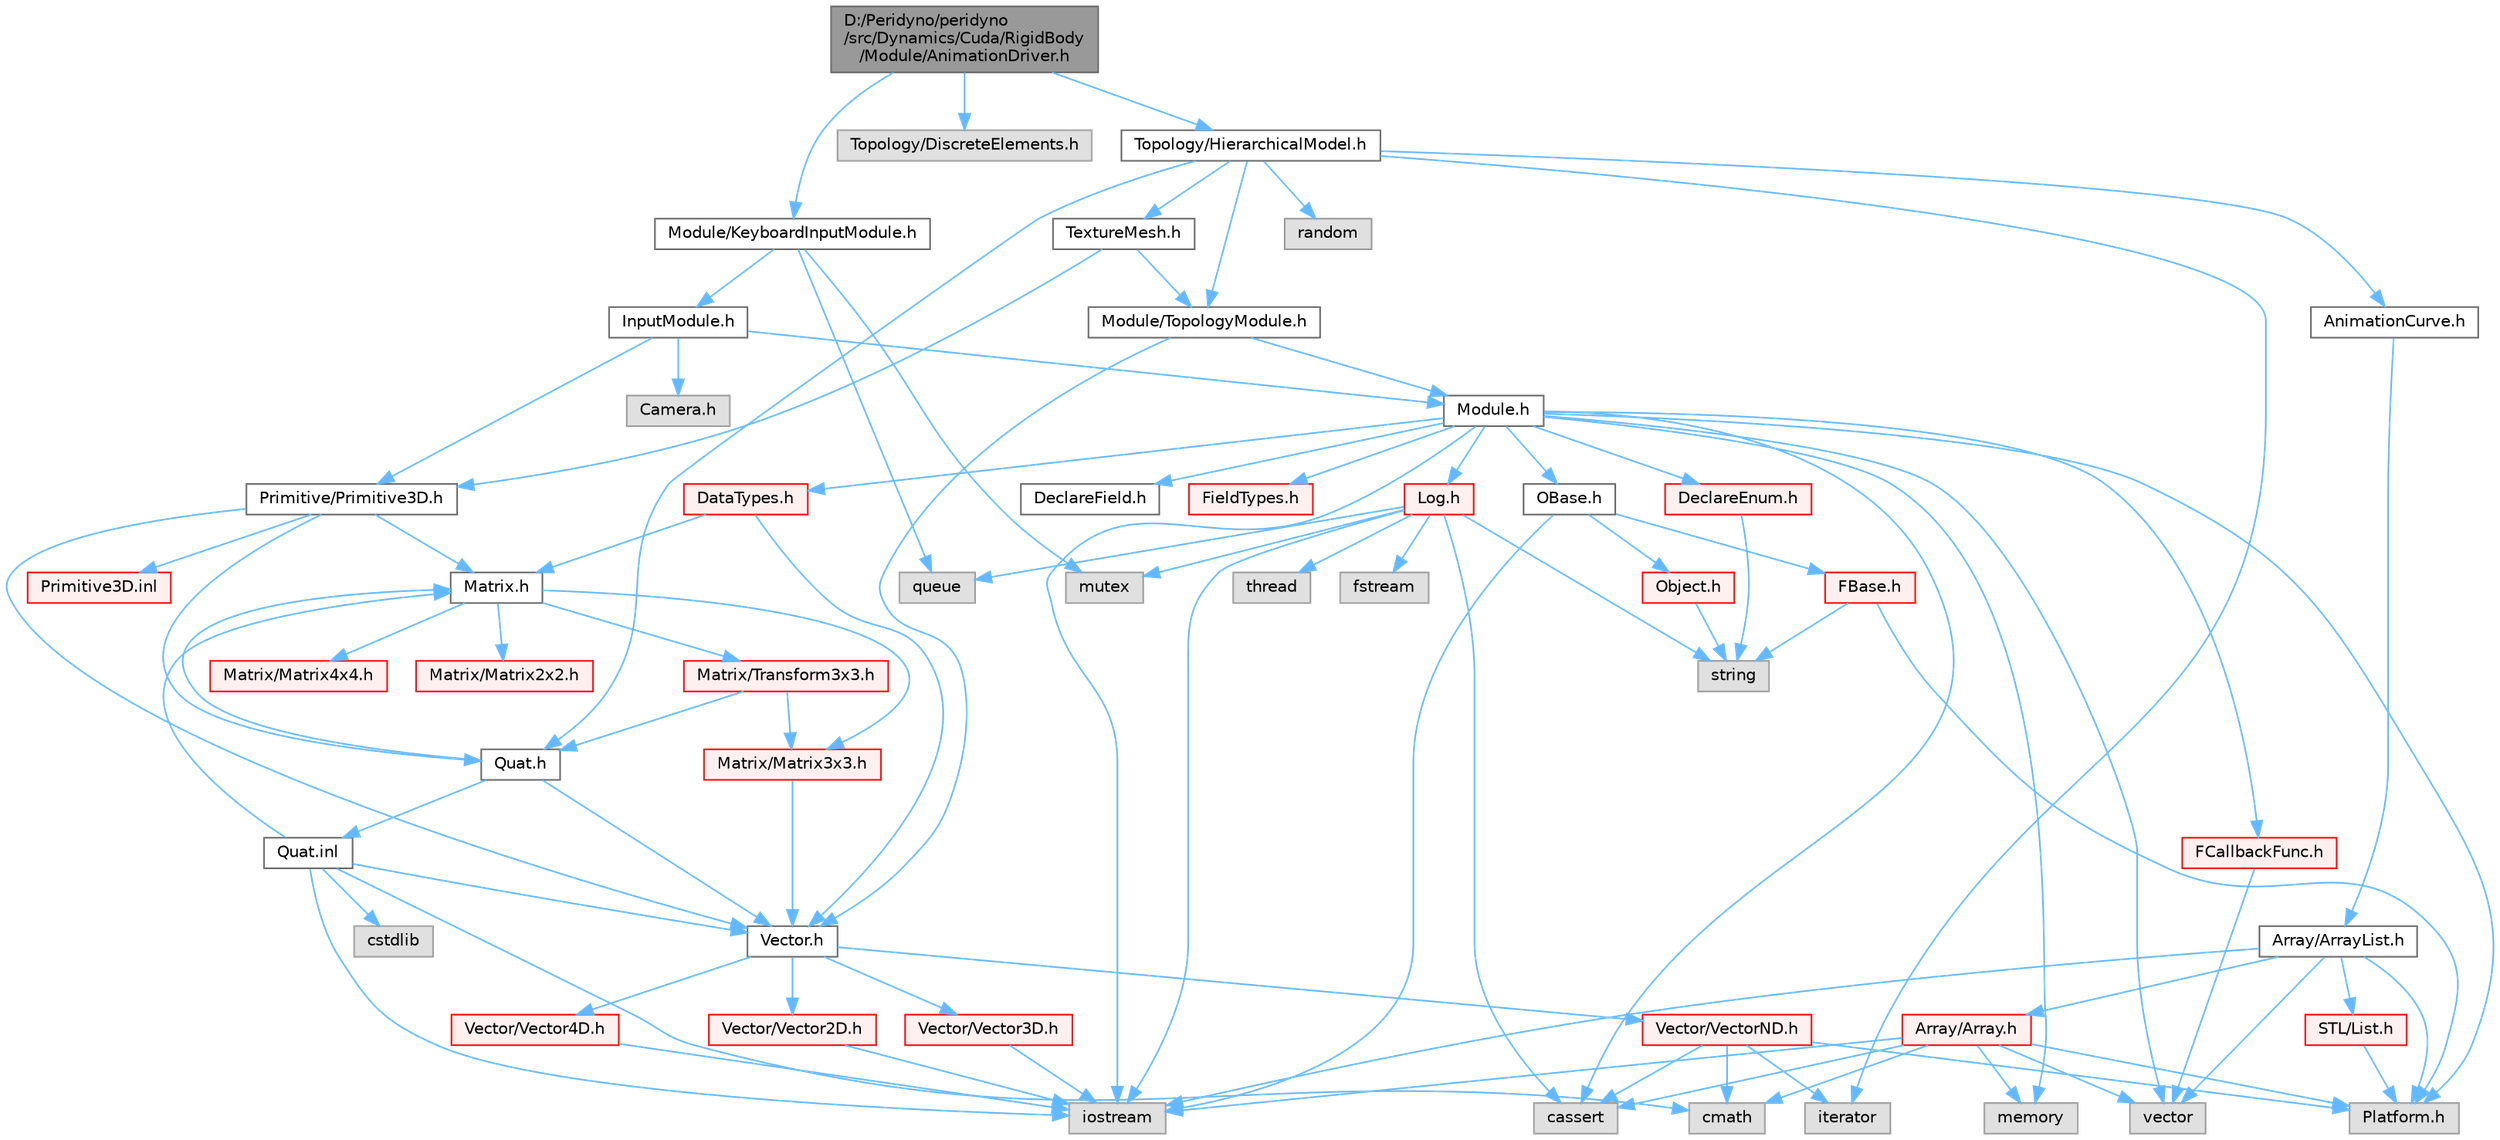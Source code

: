digraph "D:/Peridyno/peridyno/src/Dynamics/Cuda/RigidBody/Module/AnimationDriver.h"
{
 // LATEX_PDF_SIZE
  bgcolor="transparent";
  edge [fontname=Helvetica,fontsize=10,labelfontname=Helvetica,labelfontsize=10];
  node [fontname=Helvetica,fontsize=10,shape=box,height=0.2,width=0.4];
  Node1 [id="Node000001",label="D:/Peridyno/peridyno\l/src/Dynamics/Cuda/RigidBody\l/Module/AnimationDriver.h",height=0.2,width=0.4,color="gray40", fillcolor="grey60", style="filled", fontcolor="black",tooltip=" "];
  Node1 -> Node2 [id="edge1_Node000001_Node000002",color="steelblue1",style="solid",tooltip=" "];
  Node2 [id="Node000002",label="Module/KeyboardInputModule.h",height=0.2,width=0.4,color="grey40", fillcolor="white", style="filled",URL="$_keyboard_input_module_8h.html",tooltip=" "];
  Node2 -> Node3 [id="edge2_Node000002_Node000003",color="steelblue1",style="solid",tooltip=" "];
  Node3 [id="Node000003",label="InputModule.h",height=0.2,width=0.4,color="grey40", fillcolor="white", style="filled",URL="$_input_module_8h.html",tooltip=" "];
  Node3 -> Node4 [id="edge3_Node000003_Node000004",color="steelblue1",style="solid",tooltip=" "];
  Node4 [id="Node000004",label="Module.h",height=0.2,width=0.4,color="grey40", fillcolor="white", style="filled",URL="$_module_8h.html",tooltip=" "];
  Node4 -> Node5 [id="edge4_Node000004_Node000005",color="steelblue1",style="solid",tooltip=" "];
  Node5 [id="Node000005",label="Platform.h",height=0.2,width=0.4,color="grey60", fillcolor="#E0E0E0", style="filled",tooltip=" "];
  Node4 -> Node6 [id="edge5_Node000004_Node000006",color="steelblue1",style="solid",tooltip=" "];
  Node6 [id="Node000006",label="memory",height=0.2,width=0.4,color="grey60", fillcolor="#E0E0E0", style="filled",tooltip=" "];
  Node4 -> Node7 [id="edge6_Node000004_Node000007",color="steelblue1",style="solid",tooltip=" "];
  Node7 [id="Node000007",label="vector",height=0.2,width=0.4,color="grey60", fillcolor="#E0E0E0", style="filled",tooltip=" "];
  Node4 -> Node8 [id="edge7_Node000004_Node000008",color="steelblue1",style="solid",tooltip=" "];
  Node8 [id="Node000008",label="cassert",height=0.2,width=0.4,color="grey60", fillcolor="#E0E0E0", style="filled",tooltip=" "];
  Node4 -> Node9 [id="edge8_Node000004_Node000009",color="steelblue1",style="solid",tooltip=" "];
  Node9 [id="Node000009",label="iostream",height=0.2,width=0.4,color="grey60", fillcolor="#E0E0E0", style="filled",tooltip=" "];
  Node4 -> Node10 [id="edge9_Node000004_Node000010",color="steelblue1",style="solid",tooltip=" "];
  Node10 [id="Node000010",label="OBase.h",height=0.2,width=0.4,color="grey40", fillcolor="white", style="filled",URL="$_o_base_8h.html",tooltip=" "];
  Node10 -> Node9 [id="edge10_Node000010_Node000009",color="steelblue1",style="solid",tooltip=" "];
  Node10 -> Node11 [id="edge11_Node000010_Node000011",color="steelblue1",style="solid",tooltip=" "];
  Node11 [id="Node000011",label="FBase.h",height=0.2,width=0.4,color="red", fillcolor="#FFF0F0", style="filled",URL="$_f_base_8h.html",tooltip=" "];
  Node11 -> Node5 [id="edge12_Node000011_Node000005",color="steelblue1",style="solid",tooltip=" "];
  Node11 -> Node14 [id="edge13_Node000011_Node000014",color="steelblue1",style="solid",tooltip=" "];
  Node14 [id="Node000014",label="string",height=0.2,width=0.4,color="grey60", fillcolor="#E0E0E0", style="filled",tooltip=" "];
  Node10 -> Node17 [id="edge14_Node000010_Node000017",color="steelblue1",style="solid",tooltip=" "];
  Node17 [id="Node000017",label="Object.h",height=0.2,width=0.4,color="red", fillcolor="#FFF0F0", style="filled",URL="$_object_8h.html",tooltip=" "];
  Node17 -> Node14 [id="edge15_Node000017_Node000014",color="steelblue1",style="solid",tooltip=" "];
  Node4 -> Node20 [id="edge16_Node000004_Node000020",color="steelblue1",style="solid",tooltip=" "];
  Node20 [id="Node000020",label="Log.h",height=0.2,width=0.4,color="red", fillcolor="#FFF0F0", style="filled",URL="$_log_8h.html",tooltip=" "];
  Node20 -> Node21 [id="edge17_Node000020_Node000021",color="steelblue1",style="solid",tooltip=" "];
  Node21 [id="Node000021",label="mutex",height=0.2,width=0.4,color="grey60", fillcolor="#E0E0E0", style="filled",tooltip=" "];
  Node20 -> Node22 [id="edge18_Node000020_Node000022",color="steelblue1",style="solid",tooltip=" "];
  Node22 [id="Node000022",label="thread",height=0.2,width=0.4,color="grey60", fillcolor="#E0E0E0", style="filled",tooltip=" "];
  Node20 -> Node14 [id="edge19_Node000020_Node000014",color="steelblue1",style="solid",tooltip=" "];
  Node20 -> Node23 [id="edge20_Node000020_Node000023",color="steelblue1",style="solid",tooltip=" "];
  Node23 [id="Node000023",label="fstream",height=0.2,width=0.4,color="grey60", fillcolor="#E0E0E0", style="filled",tooltip=" "];
  Node20 -> Node9 [id="edge21_Node000020_Node000009",color="steelblue1",style="solid",tooltip=" "];
  Node20 -> Node25 [id="edge22_Node000020_Node000025",color="steelblue1",style="solid",tooltip=" "];
  Node25 [id="Node000025",label="queue",height=0.2,width=0.4,color="grey60", fillcolor="#E0E0E0", style="filled",tooltip=" "];
  Node20 -> Node8 [id="edge23_Node000020_Node000008",color="steelblue1",style="solid",tooltip=" "];
  Node4 -> Node29 [id="edge24_Node000004_Node000029",color="steelblue1",style="solid",tooltip=" "];
  Node29 [id="Node000029",label="DataTypes.h",height=0.2,width=0.4,color="red", fillcolor="#FFF0F0", style="filled",URL="$_data_types_8h.html",tooltip=" "];
  Node29 -> Node30 [id="edge25_Node000029_Node000030",color="steelblue1",style="solid",tooltip=" "];
  Node30 [id="Node000030",label="Vector.h",height=0.2,width=0.4,color="grey40", fillcolor="white", style="filled",URL="$_vector_8h.html",tooltip=" "];
  Node30 -> Node31 [id="edge26_Node000030_Node000031",color="steelblue1",style="solid",tooltip=" "];
  Node31 [id="Node000031",label="Vector/Vector2D.h",height=0.2,width=0.4,color="red", fillcolor="#FFF0F0", style="filled",URL="$_vector2_d_8h.html",tooltip=" "];
  Node31 -> Node9 [id="edge27_Node000031_Node000009",color="steelblue1",style="solid",tooltip=" "];
  Node30 -> Node37 [id="edge28_Node000030_Node000037",color="steelblue1",style="solid",tooltip=" "];
  Node37 [id="Node000037",label="Vector/Vector3D.h",height=0.2,width=0.4,color="red", fillcolor="#FFF0F0", style="filled",URL="$_vector3_d_8h.html",tooltip=" "];
  Node37 -> Node9 [id="edge29_Node000037_Node000009",color="steelblue1",style="solid",tooltip=" "];
  Node30 -> Node40 [id="edge30_Node000030_Node000040",color="steelblue1",style="solid",tooltip=" "];
  Node40 [id="Node000040",label="Vector/Vector4D.h",height=0.2,width=0.4,color="red", fillcolor="#FFF0F0", style="filled",URL="$_vector4_d_8h.html",tooltip=" "];
  Node40 -> Node9 [id="edge31_Node000040_Node000009",color="steelblue1",style="solid",tooltip=" "];
  Node30 -> Node43 [id="edge32_Node000030_Node000043",color="steelblue1",style="solid",tooltip=" "];
  Node43 [id="Node000043",label="Vector/VectorND.h",height=0.2,width=0.4,color="red", fillcolor="#FFF0F0", style="filled",URL="$_vector_n_d_8h.html",tooltip=" "];
  Node43 -> Node46 [id="edge33_Node000043_Node000046",color="steelblue1",style="solid",tooltip=" "];
  Node46 [id="Node000046",label="iterator",height=0.2,width=0.4,color="grey60", fillcolor="#E0E0E0", style="filled",tooltip=" "];
  Node43 -> Node48 [id="edge34_Node000043_Node000048",color="steelblue1",style="solid",tooltip=" "];
  Node48 [id="Node000048",label="cmath",height=0.2,width=0.4,color="grey60", fillcolor="#E0E0E0", style="filled",tooltip=" "];
  Node43 -> Node8 [id="edge35_Node000043_Node000008",color="steelblue1",style="solid",tooltip=" "];
  Node43 -> Node5 [id="edge36_Node000043_Node000005",color="steelblue1",style="solid",tooltip=" "];
  Node29 -> Node49 [id="edge37_Node000029_Node000049",color="steelblue1",style="solid",tooltip=" "];
  Node49 [id="Node000049",label="Matrix.h",height=0.2,width=0.4,color="grey40", fillcolor="white", style="filled",URL="$_matrix_8h.html",tooltip=" "];
  Node49 -> Node50 [id="edge38_Node000049_Node000050",color="steelblue1",style="solid",tooltip=" "];
  Node50 [id="Node000050",label="Matrix/Matrix2x2.h",height=0.2,width=0.4,color="red", fillcolor="#FFF0F0", style="filled",URL="$_matrix2x2_8h.html",tooltip=" "];
  Node49 -> Node55 [id="edge39_Node000049_Node000055",color="steelblue1",style="solid",tooltip=" "];
  Node55 [id="Node000055",label="Matrix/Matrix3x3.h",height=0.2,width=0.4,color="red", fillcolor="#FFF0F0", style="filled",URL="$_matrix3x3_8h.html",tooltip=" "];
  Node55 -> Node30 [id="edge40_Node000055_Node000030",color="steelblue1",style="solid",tooltip=" "];
  Node49 -> Node58 [id="edge41_Node000049_Node000058",color="steelblue1",style="solid",tooltip=" "];
  Node58 [id="Node000058",label="Matrix/Matrix4x4.h",height=0.2,width=0.4,color="red", fillcolor="#FFF0F0", style="filled",URL="$_matrix4x4_8h.html",tooltip=" "];
  Node49 -> Node61 [id="edge42_Node000049_Node000061",color="steelblue1",style="solid",tooltip=" "];
  Node61 [id="Node000061",label="Matrix/Transform3x3.h",height=0.2,width=0.4,color="red", fillcolor="#FFF0F0", style="filled",URL="$_transform3x3_8h.html",tooltip=" "];
  Node61 -> Node62 [id="edge43_Node000061_Node000062",color="steelblue1",style="solid",tooltip=" "];
  Node62 [id="Node000062",label="Quat.h",height=0.2,width=0.4,color="grey40", fillcolor="white", style="filled",URL="$_quat_8h.html",tooltip="Implementation of quaternion."];
  Node62 -> Node30 [id="edge44_Node000062_Node000030",color="steelblue1",style="solid",tooltip=" "];
  Node62 -> Node49 [id="edge45_Node000062_Node000049",color="steelblue1",style="solid",tooltip=" "];
  Node62 -> Node63 [id="edge46_Node000062_Node000063",color="steelblue1",style="solid",tooltip=" "];
  Node63 [id="Node000063",label="Quat.inl",height=0.2,width=0.4,color="grey40", fillcolor="white", style="filled",URL="$_quat_8inl.html",tooltip=" "];
  Node63 -> Node48 [id="edge47_Node000063_Node000048",color="steelblue1",style="solid",tooltip=" "];
  Node63 -> Node64 [id="edge48_Node000063_Node000064",color="steelblue1",style="solid",tooltip=" "];
  Node64 [id="Node000064",label="cstdlib",height=0.2,width=0.4,color="grey60", fillcolor="#E0E0E0", style="filled",tooltip=" "];
  Node63 -> Node9 [id="edge49_Node000063_Node000009",color="steelblue1",style="solid",tooltip=" "];
  Node63 -> Node30 [id="edge50_Node000063_Node000030",color="steelblue1",style="solid",tooltip=" "];
  Node63 -> Node49 [id="edge51_Node000063_Node000049",color="steelblue1",style="solid",tooltip=" "];
  Node61 -> Node55 [id="edge52_Node000061_Node000055",color="steelblue1",style="solid",tooltip=" "];
  Node4 -> Node70 [id="edge53_Node000004_Node000070",color="steelblue1",style="solid",tooltip=" "];
  Node70 [id="Node000070",label="DeclareEnum.h",height=0.2,width=0.4,color="red", fillcolor="#FFF0F0", style="filled",URL="$_declare_enum_8h.html",tooltip=" "];
  Node70 -> Node14 [id="edge54_Node000070_Node000014",color="steelblue1",style="solid",tooltip=" "];
  Node4 -> Node85 [id="edge55_Node000004_Node000085",color="steelblue1",style="solid",tooltip=" "];
  Node85 [id="Node000085",label="DeclareField.h",height=0.2,width=0.4,color="grey40", fillcolor="white", style="filled",URL="$_declare_field_8h.html",tooltip=" "];
  Node4 -> Node86 [id="edge56_Node000004_Node000086",color="steelblue1",style="solid",tooltip=" "];
  Node86 [id="Node000086",label="FCallbackFunc.h",height=0.2,width=0.4,color="red", fillcolor="#FFF0F0", style="filled",URL="$_f_callback_func_8h.html",tooltip=" "];
  Node86 -> Node7 [id="edge57_Node000086_Node000007",color="steelblue1",style="solid",tooltip=" "];
  Node4 -> Node87 [id="edge58_Node000004_Node000087",color="steelblue1",style="solid",tooltip=" "];
  Node87 [id="Node000087",label="FieldTypes.h",height=0.2,width=0.4,color="red", fillcolor="#FFF0F0", style="filled",URL="$_field_types_8h.html",tooltip=" "];
  Node3 -> Node89 [id="edge59_Node000003_Node000089",color="steelblue1",style="solid",tooltip=" "];
  Node89 [id="Node000089",label="Camera.h",height=0.2,width=0.4,color="grey60", fillcolor="#E0E0E0", style="filled",tooltip=" "];
  Node3 -> Node90 [id="edge60_Node000003_Node000090",color="steelblue1",style="solid",tooltip=" "];
  Node90 [id="Node000090",label="Primitive/Primitive3D.h",height=0.2,width=0.4,color="grey40", fillcolor="white", style="filled",URL="$_primitive3_d_8h.html",tooltip=" "];
  Node90 -> Node30 [id="edge61_Node000090_Node000030",color="steelblue1",style="solid",tooltip=" "];
  Node90 -> Node49 [id="edge62_Node000090_Node000049",color="steelblue1",style="solid",tooltip=" "];
  Node90 -> Node62 [id="edge63_Node000090_Node000062",color="steelblue1",style="solid",tooltip=" "];
  Node90 -> Node91 [id="edge64_Node000090_Node000091",color="steelblue1",style="solid",tooltip=" "];
  Node91 [id="Node000091",label="Primitive3D.inl",height=0.2,width=0.4,color="red", fillcolor="#FFF0F0", style="filled",URL="$_primitive3_d_8inl.html",tooltip=" "];
  Node2 -> Node25 [id="edge65_Node000002_Node000025",color="steelblue1",style="solid",tooltip=" "];
  Node2 -> Node21 [id="edge66_Node000002_Node000021",color="steelblue1",style="solid",tooltip=" "];
  Node1 -> Node94 [id="edge67_Node000001_Node000094",color="steelblue1",style="solid",tooltip=" "];
  Node94 [id="Node000094",label="Topology/DiscreteElements.h",height=0.2,width=0.4,color="grey60", fillcolor="#E0E0E0", style="filled",tooltip=" "];
  Node1 -> Node95 [id="edge68_Node000001_Node000095",color="steelblue1",style="solid",tooltip=" "];
  Node95 [id="Node000095",label="Topology/HierarchicalModel.h",height=0.2,width=0.4,color="grey40", fillcolor="white", style="filled",URL="$_hierarchical_model_8h.html",tooltip=" "];
  Node95 -> Node96 [id="edge69_Node000095_Node000096",color="steelblue1",style="solid",tooltip=" "];
  Node96 [id="Node000096",label="Module/TopologyModule.h",height=0.2,width=0.4,color="grey40", fillcolor="white", style="filled",URL="$_topology_module_8h.html",tooltip=" "];
  Node96 -> Node30 [id="edge70_Node000096_Node000030",color="steelblue1",style="solid",tooltip=" "];
  Node96 -> Node4 [id="edge71_Node000096_Node000004",color="steelblue1",style="solid",tooltip=" "];
  Node95 -> Node97 [id="edge72_Node000095_Node000097",color="steelblue1",style="solid",tooltip=" "];
  Node97 [id="Node000097",label="AnimationCurve.h",height=0.2,width=0.4,color="grey40", fillcolor="white", style="filled",URL="$_animation_curve_8h.html",tooltip=" "];
  Node97 -> Node78 [id="edge73_Node000097_Node000078",color="steelblue1",style="solid",tooltip=" "];
  Node78 [id="Node000078",label="Array/ArrayList.h",height=0.2,width=0.4,color="grey40", fillcolor="white", style="filled",URL="$_array_list_8h.html",tooltip=" "];
  Node78 -> Node7 [id="edge74_Node000078_Node000007",color="steelblue1",style="solid",tooltip=" "];
  Node78 -> Node9 [id="edge75_Node000078_Node000009",color="steelblue1",style="solid",tooltip=" "];
  Node78 -> Node5 [id="edge76_Node000078_Node000005",color="steelblue1",style="solid",tooltip=" "];
  Node78 -> Node79 [id="edge77_Node000078_Node000079",color="steelblue1",style="solid",tooltip=" "];
  Node79 [id="Node000079",label="STL/List.h",height=0.2,width=0.4,color="red", fillcolor="#FFF0F0", style="filled",URL="$_list_8h.html",tooltip=" "];
  Node79 -> Node5 [id="edge78_Node000079_Node000005",color="steelblue1",style="solid",tooltip=" "];
  Node78 -> Node74 [id="edge79_Node000078_Node000074",color="steelblue1",style="solid",tooltip=" "];
  Node74 [id="Node000074",label="Array/Array.h",height=0.2,width=0.4,color="red", fillcolor="#FFF0F0", style="filled",URL="$_array_8h.html",tooltip=" "];
  Node74 -> Node5 [id="edge80_Node000074_Node000005",color="steelblue1",style="solid",tooltip=" "];
  Node74 -> Node8 [id="edge81_Node000074_Node000008",color="steelblue1",style="solid",tooltip=" "];
  Node74 -> Node7 [id="edge82_Node000074_Node000007",color="steelblue1",style="solid",tooltip=" "];
  Node74 -> Node9 [id="edge83_Node000074_Node000009",color="steelblue1",style="solid",tooltip=" "];
  Node74 -> Node6 [id="edge84_Node000074_Node000006",color="steelblue1",style="solid",tooltip=" "];
  Node74 -> Node48 [id="edge85_Node000074_Node000048",color="steelblue1",style="solid",tooltip=" "];
  Node95 -> Node46 [id="edge86_Node000095_Node000046",color="steelblue1",style="solid",tooltip=" "];
  Node95 -> Node98 [id="edge87_Node000095_Node000098",color="steelblue1",style="solid",tooltip=" "];
  Node98 [id="Node000098",label="random",height=0.2,width=0.4,color="grey60", fillcolor="#E0E0E0", style="filled",tooltip=" "];
  Node95 -> Node99 [id="edge88_Node000095_Node000099",color="steelblue1",style="solid",tooltip=" "];
  Node99 [id="Node000099",label="TextureMesh.h",height=0.2,width=0.4,color="grey40", fillcolor="white", style="filled",URL="$_texture_mesh_8h.html",tooltip=" "];
  Node99 -> Node96 [id="edge89_Node000099_Node000096",color="steelblue1",style="solid",tooltip=" "];
  Node99 -> Node90 [id="edge90_Node000099_Node000090",color="steelblue1",style="solid",tooltip=" "];
  Node95 -> Node62 [id="edge91_Node000095_Node000062",color="steelblue1",style="solid",tooltip=" "];
}

